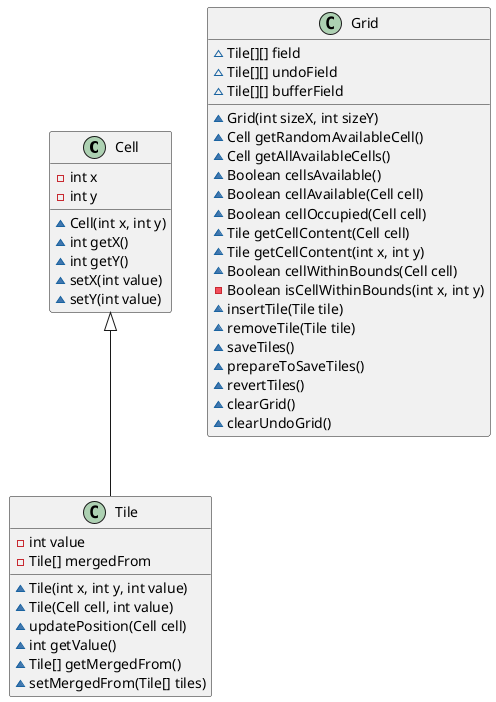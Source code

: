 @startuml

class Cell {
    -int x
    -int y
    ~Cell(int x, int y)
    ~int getX()
    ~int getY()
    ~setX(int value)
    ~setY(int value)
}
class Tile extends Cell {
    -int value
    -Tile[] mergedFrom
    ~Tile(int x, int y, int value)
    ~Tile(Cell cell, int value)
    ~updatePosition(Cell cell)
    ~int getValue()
    ~Tile[] getMergedFrom()
    ~setMergedFrom(Tile[] tiles)
}

class Grid {
    ~Tile[][] field
    ~Tile[][] undoField
    ~Tile[][] bufferField
    ~Grid(int sizeX, int sizeY)
    ~Cell getRandomAvailableCell()
    ~Cell getAllAvailableCells()
    ~Boolean cellsAvailable()
    ~Boolean cellAvailable(Cell cell)
    ~Boolean cellOccupied(Cell cell)
    ~Tile getCellContent(Cell cell)
    ~Tile getCellContent(int x, int y)
    ~Boolean cellWithinBounds(Cell cell)
    -Boolean isCellWithinBounds(int x, int y)
    ~insertTile(Tile tile)
    ~removeTile(Tile tile)
    ~saveTiles()
    ~prepareToSaveTiles()
    ~revertTiles()
    ~clearGrid()
    ~clearUndoGrid()
}


@enduml